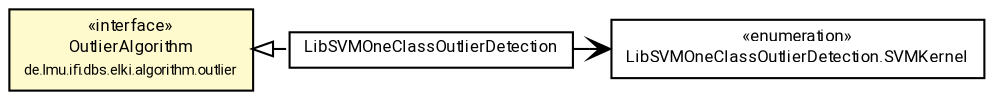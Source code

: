 #!/usr/local/bin/dot
#
# Class diagram 
# Generated by UMLGraph version R5_7_2-60-g0e99a6 (http://www.spinellis.gr/umlgraph/)
#

digraph G {
	graph [fontnames="svg"]
	edge [fontname="Roboto",fontsize=7,labelfontname="Roboto",labelfontsize=7,color="black"];
	node [fontname="Roboto",fontcolor="black",fontsize=8,shape=plaintext,margin=0,width=0,height=0];
	nodesep=0.15;
	ranksep=0.25;
	rankdir=LR;
	// de.lmu.ifi.dbs.elki.algorithm.outlier.svm.LibSVMOneClassOutlierDetection<V extends de.lmu.ifi.dbs.elki.data.NumberVector>
	c747727 [label=<<table title="de.lmu.ifi.dbs.elki.algorithm.outlier.svm.LibSVMOneClassOutlierDetection" border="0" cellborder="1" cellspacing="0" cellpadding="2" href="LibSVMOneClassOutlierDetection.html" target="_parent">
		<tr><td><table border="0" cellspacing="0" cellpadding="1">
		<tr><td align="center" balign="center"> <font face="Roboto">LibSVMOneClassOutlierDetection</font> </td></tr>
		</table></td></tr>
		</table>>, URL="LibSVMOneClassOutlierDetection.html"];
	// de.lmu.ifi.dbs.elki.algorithm.outlier.svm.LibSVMOneClassOutlierDetection.SVMKernel
	c747728 [label=<<table title="de.lmu.ifi.dbs.elki.algorithm.outlier.svm.LibSVMOneClassOutlierDetection.SVMKernel" border="0" cellborder="1" cellspacing="0" cellpadding="2" href="LibSVMOneClassOutlierDetection.SVMKernel.html" target="_parent">
		<tr><td><table border="0" cellspacing="0" cellpadding="1">
		<tr><td align="center" balign="center"> &#171;enumeration&#187; </td></tr>
		<tr><td align="center" balign="center"> <font face="Roboto">LibSVMOneClassOutlierDetection.SVMKernel</font> </td></tr>
		</table></td></tr>
		</table>>, URL="LibSVMOneClassOutlierDetection.SVMKernel.html"];
	// de.lmu.ifi.dbs.elki.algorithm.outlier.OutlierAlgorithm
	c747867 [label=<<table title="de.lmu.ifi.dbs.elki.algorithm.outlier.OutlierAlgorithm" border="0" cellborder="1" cellspacing="0" cellpadding="2" bgcolor="LemonChiffon" href="../OutlierAlgorithm.html" target="_parent">
		<tr><td><table border="0" cellspacing="0" cellpadding="1">
		<tr><td align="center" balign="center"> &#171;interface&#187; </td></tr>
		<tr><td align="center" balign="center"> <font face="Roboto">OutlierAlgorithm</font> </td></tr>
		<tr><td align="center" balign="center"> <font face="Roboto" point-size="7.0">de.lmu.ifi.dbs.elki.algorithm.outlier</font> </td></tr>
		</table></td></tr>
		</table>>, URL="../OutlierAlgorithm.html"];
	// de.lmu.ifi.dbs.elki.algorithm.outlier.svm.LibSVMOneClassOutlierDetection<V extends de.lmu.ifi.dbs.elki.data.NumberVector> implements de.lmu.ifi.dbs.elki.algorithm.outlier.OutlierAlgorithm
	c747867 -> c747727 [arrowtail=empty,style=dashed,dir=back,weight=9];
	// de.lmu.ifi.dbs.elki.algorithm.outlier.svm.LibSVMOneClassOutlierDetection<V extends de.lmu.ifi.dbs.elki.data.NumberVector> navassoc de.lmu.ifi.dbs.elki.algorithm.outlier.svm.LibSVMOneClassOutlierDetection.SVMKernel
	c747727 -> c747728 [arrowhead=open,weight=1];
}

